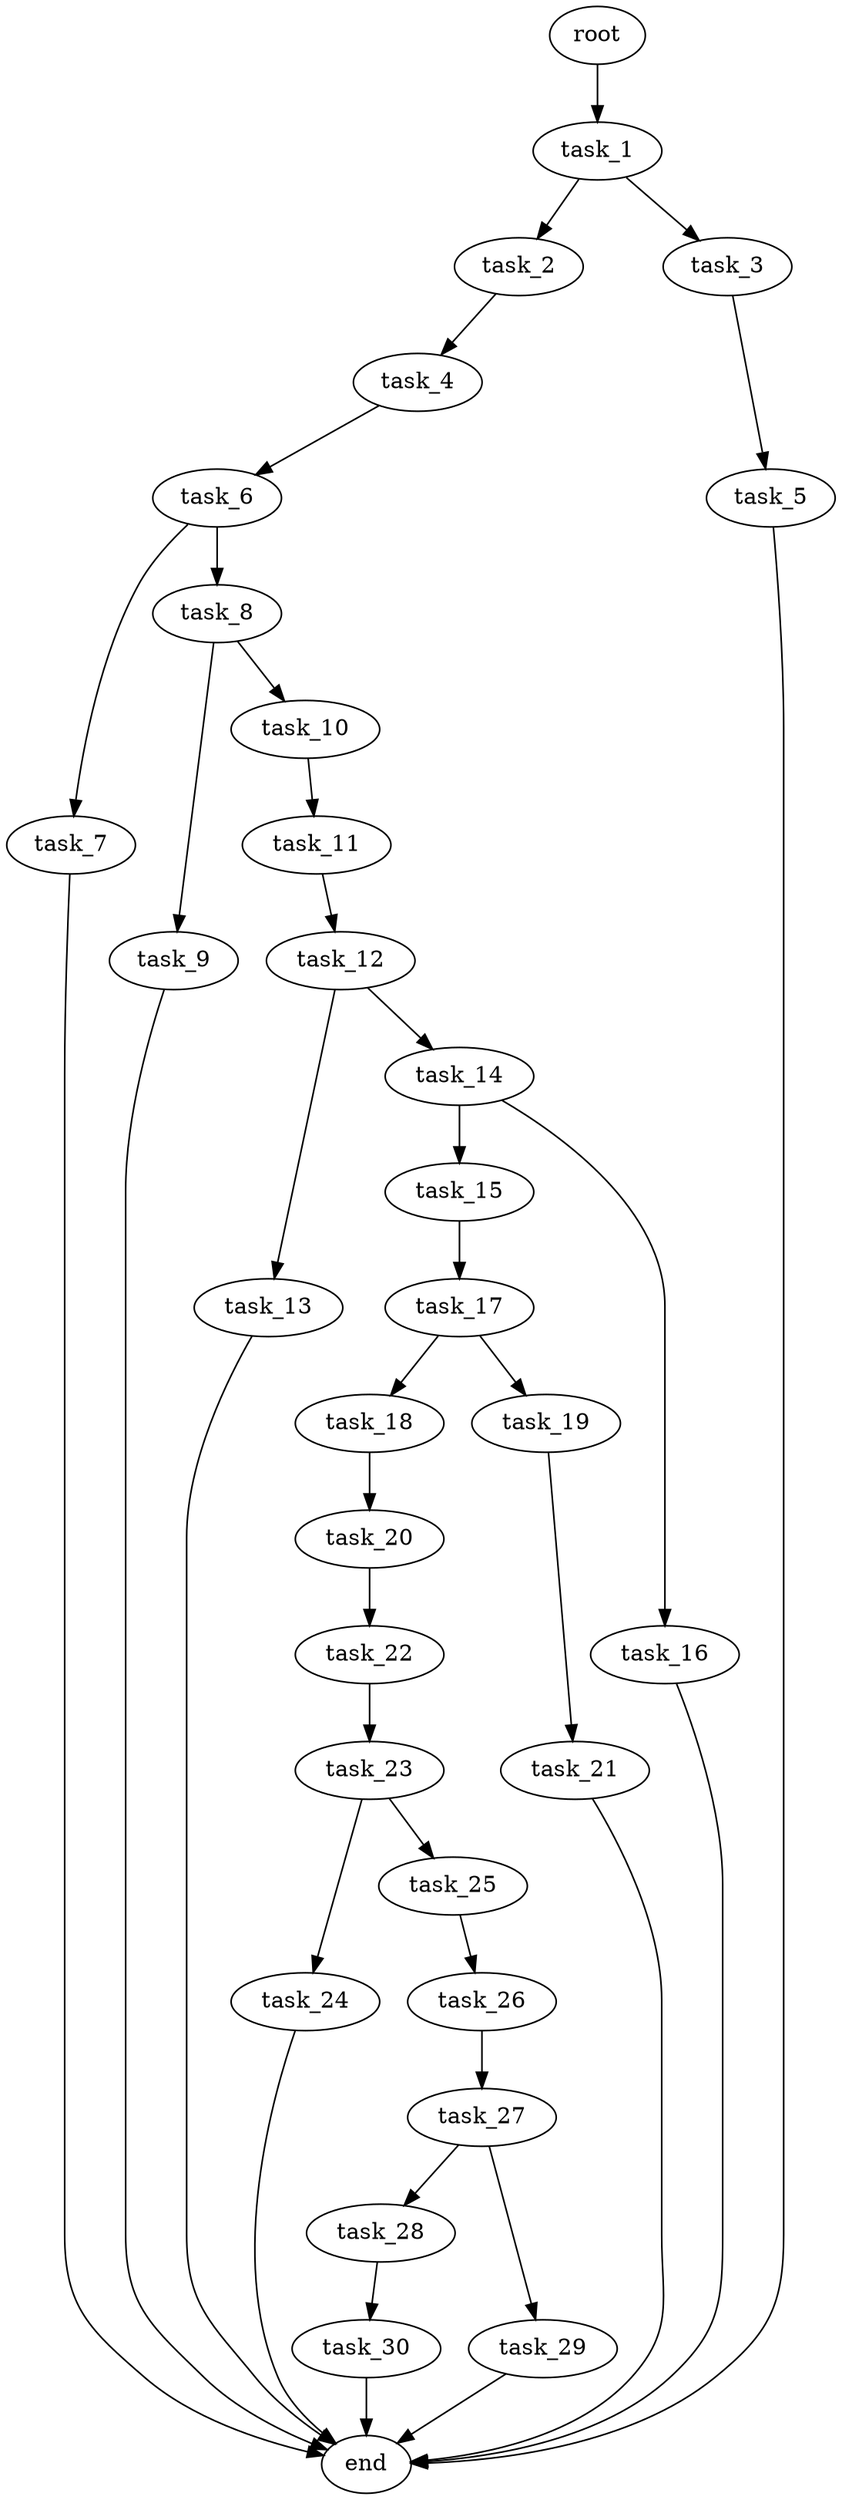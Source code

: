 digraph G {
  root [size="0.000000e+00"];
  task_1 [size="2.977792e+10"];
  task_2 [size="9.993127e+10"];
  task_3 [size="4.497874e+10"];
  task_4 [size="3.486421e+10"];
  task_5 [size="8.167469e+10"];
  task_6 [size="4.391260e+10"];
  task_7 [size="9.939583e+10"];
  task_8 [size="7.756541e+10"];
  task_9 [size="2.370224e+10"];
  task_10 [size="8.107216e+10"];
  task_11 [size="5.879651e+10"];
  task_12 [size="3.506958e+10"];
  task_13 [size="7.107829e+10"];
  task_14 [size="6.328074e+10"];
  task_15 [size="1.660650e+10"];
  task_16 [size="1.393210e+10"];
  task_17 [size="2.066990e+10"];
  task_18 [size="2.070220e+10"];
  task_19 [size="5.945190e+09"];
  task_20 [size="3.508804e+10"];
  task_21 [size="2.811569e+10"];
  task_22 [size="5.388147e+10"];
  task_23 [size="3.237213e+10"];
  task_24 [size="7.040834e+10"];
  task_25 [size="2.894043e+10"];
  task_26 [size="2.674163e+10"];
  task_27 [size="8.580310e+10"];
  task_28 [size="9.854898e+10"];
  task_29 [size="6.793314e+10"];
  task_30 [size="9.531564e+09"];
  end [size="0.000000e+00"];

  root -> task_1 [size="1.000000e-12"];
  task_1 -> task_2 [size="9.993127e+08"];
  task_1 -> task_3 [size="4.497874e+08"];
  task_2 -> task_4 [size="3.486421e+08"];
  task_3 -> task_5 [size="8.167469e+08"];
  task_4 -> task_6 [size="4.391260e+08"];
  task_5 -> end [size="1.000000e-12"];
  task_6 -> task_7 [size="9.939583e+08"];
  task_6 -> task_8 [size="7.756541e+08"];
  task_7 -> end [size="1.000000e-12"];
  task_8 -> task_9 [size="2.370224e+08"];
  task_8 -> task_10 [size="8.107216e+08"];
  task_9 -> end [size="1.000000e-12"];
  task_10 -> task_11 [size="5.879651e+08"];
  task_11 -> task_12 [size="3.506958e+08"];
  task_12 -> task_13 [size="7.107829e+08"];
  task_12 -> task_14 [size="6.328074e+08"];
  task_13 -> end [size="1.000000e-12"];
  task_14 -> task_15 [size="1.660650e+08"];
  task_14 -> task_16 [size="1.393210e+08"];
  task_15 -> task_17 [size="2.066990e+08"];
  task_16 -> end [size="1.000000e-12"];
  task_17 -> task_18 [size="2.070220e+08"];
  task_17 -> task_19 [size="5.945190e+07"];
  task_18 -> task_20 [size="3.508804e+08"];
  task_19 -> task_21 [size="2.811569e+08"];
  task_20 -> task_22 [size="5.388147e+08"];
  task_21 -> end [size="1.000000e-12"];
  task_22 -> task_23 [size="3.237213e+08"];
  task_23 -> task_24 [size="7.040834e+08"];
  task_23 -> task_25 [size="2.894043e+08"];
  task_24 -> end [size="1.000000e-12"];
  task_25 -> task_26 [size="2.674163e+08"];
  task_26 -> task_27 [size="8.580310e+08"];
  task_27 -> task_28 [size="9.854898e+08"];
  task_27 -> task_29 [size="6.793314e+08"];
  task_28 -> task_30 [size="9.531564e+07"];
  task_29 -> end [size="1.000000e-12"];
  task_30 -> end [size="1.000000e-12"];
}
